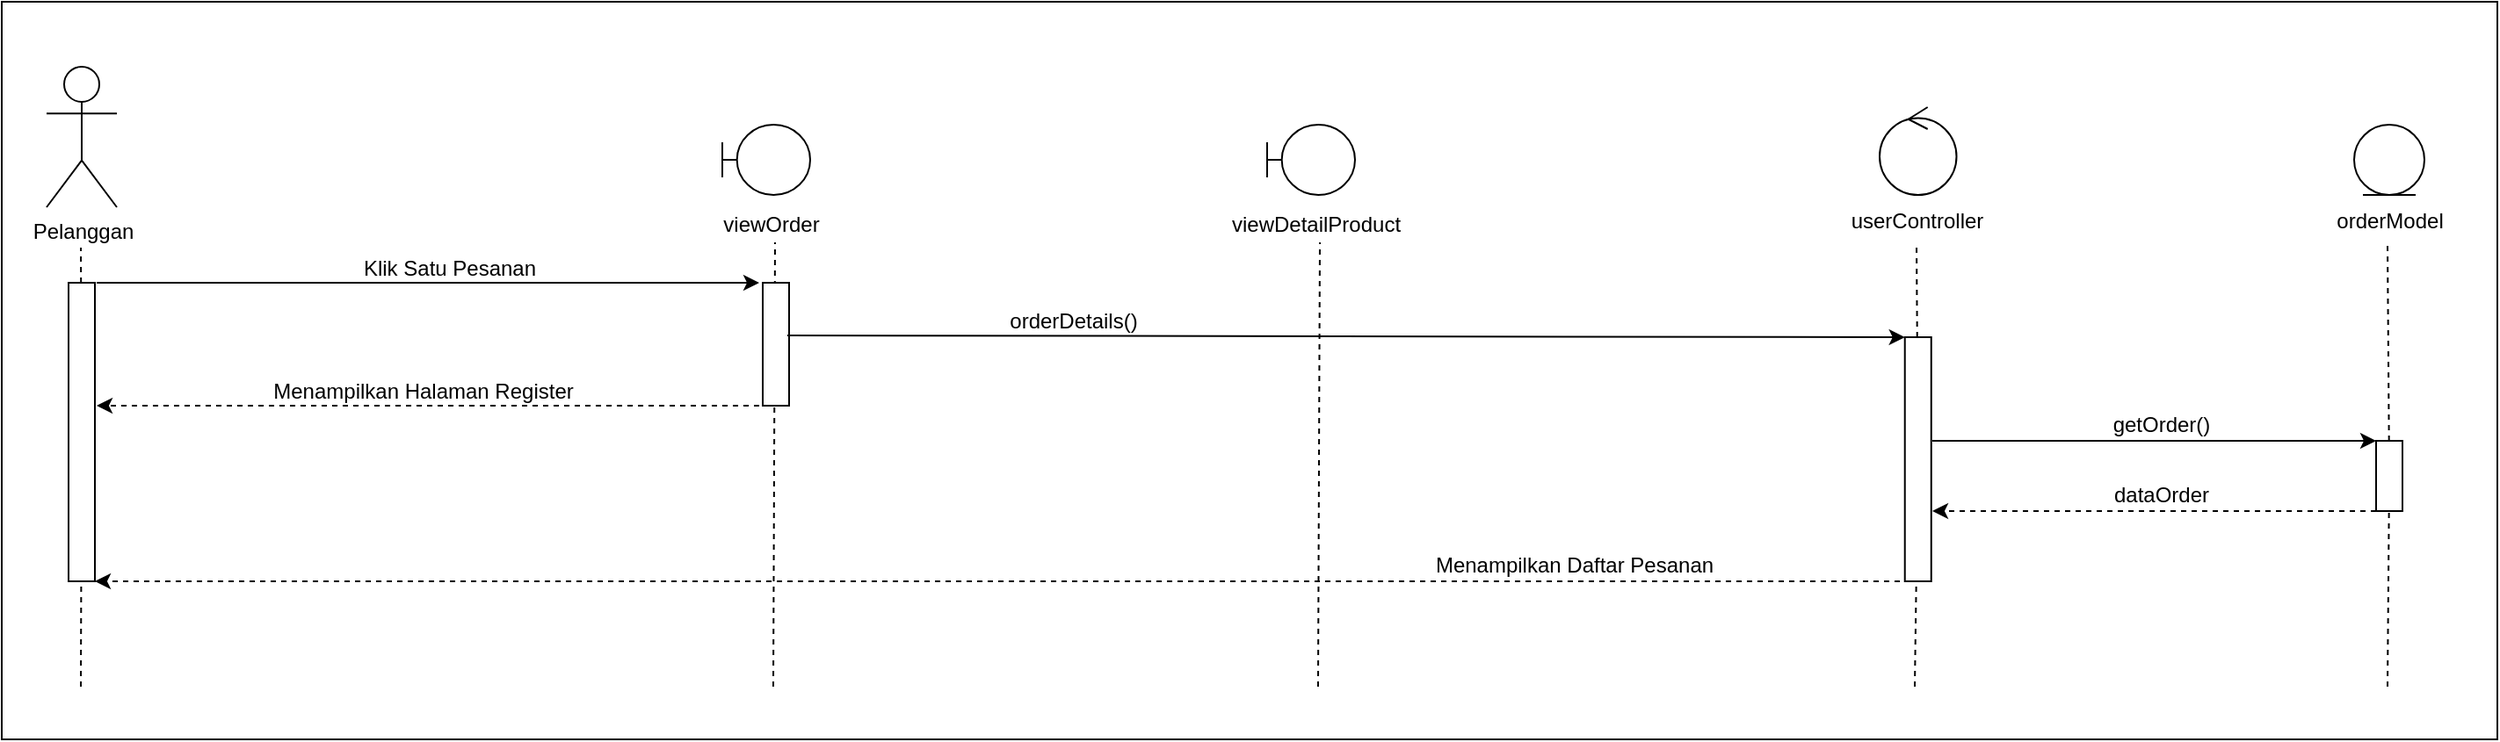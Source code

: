 <mxfile version="17.4.2" type="device"><diagram id="ycHASxVAqX1IPWtlhyvw" name="Page-1"><mxGraphModel dx="1673" dy="1008" grid="1" gridSize="10" guides="1" tooltips="1" connect="1" arrows="1" fold="1" page="1" pageScale="1" pageWidth="850" pageHeight="1100" math="0" shadow="0"><root><mxCell id="0"/><mxCell id="1" parent="0"/><mxCell id="bEBdjWnq-rKcHBkiSulU-42" value="" style="rounded=0;whiteSpace=wrap;html=1;" vertex="1" parent="1"><mxGeometry x="160" y="90" width="1420" height="420" as="geometry"/></mxCell><mxCell id="bEBdjWnq-rKcHBkiSulU-2" value="Pelanggan" style="shape=umlActor;verticalLabelPosition=bottom;verticalAlign=top;html=1;outlineConnect=0;" vertex="1" parent="1"><mxGeometry x="185.5" y="127" width="40" height="80" as="geometry"/></mxCell><mxCell id="bEBdjWnq-rKcHBkiSulU-3" value="" style="endArrow=none;dashed=1;html=1;rounded=0;startArrow=none;" edge="1" parent="1" source="bEBdjWnq-rKcHBkiSulU-4"><mxGeometry width="50" height="50" relative="1" as="geometry"><mxPoint x="205" y="640" as="sourcePoint"/><mxPoint x="205" y="230" as="targetPoint"/></mxGeometry></mxCell><mxCell id="bEBdjWnq-rKcHBkiSulU-4" value="" style="rounded=0;whiteSpace=wrap;html=1;" vertex="1" parent="1"><mxGeometry x="198" y="250" width="15" height="170" as="geometry"/></mxCell><mxCell id="bEBdjWnq-rKcHBkiSulU-5" value="" style="endArrow=none;dashed=1;html=1;rounded=0;" edge="1" parent="1" target="bEBdjWnq-rKcHBkiSulU-4"><mxGeometry width="50" height="50" relative="1" as="geometry"><mxPoint x="205" y="480" as="sourcePoint"/><mxPoint x="205" y="230" as="targetPoint"/></mxGeometry></mxCell><mxCell id="bEBdjWnq-rKcHBkiSulU-6" value="" style="shape=umlBoundary;whiteSpace=wrap;html=1;" vertex="1" parent="1"><mxGeometry x="570" y="160" width="50" height="40" as="geometry"/></mxCell><mxCell id="bEBdjWnq-rKcHBkiSulU-7" value="" style="endArrow=none;dashed=1;html=1;rounded=0;startArrow=none;" edge="1" parent="1"><mxGeometry width="50" height="50" relative="1" as="geometry"><mxPoint x="599" y="480" as="sourcePoint"/><mxPoint x="600" y="227" as="targetPoint"/></mxGeometry></mxCell><mxCell id="bEBdjWnq-rKcHBkiSulU-8" value="" style="rounded=0;whiteSpace=wrap;html=1;" vertex="1" parent="1"><mxGeometry x="593" y="250" width="15" height="70" as="geometry"/></mxCell><mxCell id="bEBdjWnq-rKcHBkiSulU-9" value="" style="ellipse;shape=umlControl;whiteSpace=wrap;html=1;" vertex="1" parent="1"><mxGeometry x="1228.5" y="150" width="43.75" height="50" as="geometry"/></mxCell><mxCell id="bEBdjWnq-rKcHBkiSulU-10" value="" style="endArrow=none;dashed=1;html=1;rounded=0;startArrow=none;" edge="1" parent="1" source="bEBdjWnq-rKcHBkiSulU-30"><mxGeometry width="50" height="50" relative="1" as="geometry"><mxPoint x="1249.5" y="680" as="sourcePoint"/><mxPoint x="1249.5" y="227" as="targetPoint"/></mxGeometry></mxCell><mxCell id="bEBdjWnq-rKcHBkiSulU-11" value="" style="shape=umlLifeline;participant=umlEntity;perimeter=lifelinePerimeter;whiteSpace=wrap;html=1;container=1;collapsible=0;recursiveResize=0;verticalAlign=top;spacingTop=36;outlineConnect=0;" vertex="1" parent="1"><mxGeometry x="1498.5" y="160" width="40" height="40" as="geometry"/></mxCell><mxCell id="bEBdjWnq-rKcHBkiSulU-12" value="" style="endArrow=none;dashed=1;html=1;rounded=0;startArrow=none;" edge="1" parent="1" source="bEBdjWnq-rKcHBkiSulU-13"><mxGeometry width="50" height="50" relative="1" as="geometry"><mxPoint x="1517.5" y="641.5" as="sourcePoint"/><mxPoint x="1517.5" y="228.5" as="targetPoint"/></mxGeometry></mxCell><mxCell id="bEBdjWnq-rKcHBkiSulU-13" value="" style="rounded=0;whiteSpace=wrap;html=1;" vertex="1" parent="1"><mxGeometry x="1511" y="340" width="15" height="40" as="geometry"/></mxCell><mxCell id="bEBdjWnq-rKcHBkiSulU-14" value="" style="endArrow=none;dashed=1;html=1;rounded=0;startArrow=none;" edge="1" parent="1" target="bEBdjWnq-rKcHBkiSulU-13"><mxGeometry width="50" height="50" relative="1" as="geometry"><mxPoint x="1517.5" y="480" as="sourcePoint"/><mxPoint x="1517.5" y="228.5" as="targetPoint"/></mxGeometry></mxCell><mxCell id="bEBdjWnq-rKcHBkiSulU-15" value="" style="endArrow=classic;html=1;rounded=0;exitX=1;exitY=0;exitDx=0;exitDy=0;" edge="1" parent="1"><mxGeometry width="50" height="50" relative="1" as="geometry"><mxPoint x="214" y="250.0" as="sourcePoint"/><mxPoint x="591" y="250" as="targetPoint"/></mxGeometry></mxCell><mxCell id="bEBdjWnq-rKcHBkiSulU-16" value="" style="endArrow=classic;html=1;rounded=0;exitX=1;exitY=0;exitDx=0;exitDy=0;dashed=1;" edge="1" parent="1"><mxGeometry width="50" height="50" relative="1" as="geometry"><mxPoint x="591" y="320" as="sourcePoint"/><mxPoint x="214" y="320.0" as="targetPoint"/></mxGeometry></mxCell><mxCell id="bEBdjWnq-rKcHBkiSulU-17" value="" style="endArrow=classic;html=1;rounded=0;" edge="1" parent="1"><mxGeometry width="50" height="50" relative="1" as="geometry"><mxPoint x="1258.5" y="340" as="sourcePoint"/><mxPoint x="1511" y="340" as="targetPoint"/></mxGeometry></mxCell><mxCell id="bEBdjWnq-rKcHBkiSulU-18" value="" style="endArrow=classic;html=1;rounded=0;dashed=1;" edge="1" parent="1"><mxGeometry width="50" height="50" relative="1" as="geometry"><mxPoint x="1511" y="380" as="sourcePoint"/><mxPoint x="1258.5" y="380" as="targetPoint"/></mxGeometry></mxCell><mxCell id="bEBdjWnq-rKcHBkiSulU-19" value="viewOrder" style="text;html=1;strokeColor=none;fillColor=none;align=center;verticalAlign=middle;whiteSpace=wrap;rounded=0;" vertex="1" parent="1"><mxGeometry x="568" y="202" width="60" height="30" as="geometry"/></mxCell><mxCell id="bEBdjWnq-rKcHBkiSulU-20" value="userController" style="text;html=1;strokeColor=none;fillColor=none;align=center;verticalAlign=middle;whiteSpace=wrap;rounded=0;" vertex="1" parent="1"><mxGeometry x="1220" y="200" width="60" height="30" as="geometry"/></mxCell><mxCell id="bEBdjWnq-rKcHBkiSulU-21" value="orderModel" style="text;html=1;strokeColor=none;fillColor=none;align=center;verticalAlign=middle;whiteSpace=wrap;rounded=0;" vertex="1" parent="1"><mxGeometry x="1488.5" y="200" width="60" height="30" as="geometry"/></mxCell><mxCell id="bEBdjWnq-rKcHBkiSulU-22" value="Klik Satu Pesanan" style="text;html=1;strokeColor=none;fillColor=none;align=center;verticalAlign=middle;whiteSpace=wrap;rounded=0;" vertex="1" parent="1"><mxGeometry x="350" y="227" width="130" height="30" as="geometry"/></mxCell><mxCell id="bEBdjWnq-rKcHBkiSulU-23" value="Menampilkan Halaman Register" style="text;html=1;strokeColor=none;fillColor=none;align=center;verticalAlign=middle;whiteSpace=wrap;rounded=0;" vertex="1" parent="1"><mxGeometry x="310" y="297" width="180" height="30" as="geometry"/></mxCell><mxCell id="bEBdjWnq-rKcHBkiSulU-24" value="getOrder()" style="text;html=1;strokeColor=none;fillColor=none;align=center;verticalAlign=middle;whiteSpace=wrap;rounded=0;" vertex="1" parent="1"><mxGeometry x="1338.5" y="316" width="100" height="30" as="geometry"/></mxCell><mxCell id="bEBdjWnq-rKcHBkiSulU-25" value="dataOrder" style="text;html=1;strokeColor=none;fillColor=none;align=center;verticalAlign=middle;whiteSpace=wrap;rounded=0;" vertex="1" parent="1"><mxGeometry x="1338.5" y="356" width="100" height="30" as="geometry"/></mxCell><mxCell id="bEBdjWnq-rKcHBkiSulU-30" value="" style="rounded=0;whiteSpace=wrap;html=1;" vertex="1" parent="1"><mxGeometry x="1242.87" y="281" width="15" height="139" as="geometry"/></mxCell><mxCell id="bEBdjWnq-rKcHBkiSulU-31" value="" style="endArrow=none;dashed=1;html=1;rounded=0;startArrow=none;" edge="1" parent="1" target="bEBdjWnq-rKcHBkiSulU-30"><mxGeometry width="50" height="50" relative="1" as="geometry"><mxPoint x="1248.5" y="480" as="sourcePoint"/><mxPoint x="1249.5" y="227" as="targetPoint"/></mxGeometry></mxCell><mxCell id="bEBdjWnq-rKcHBkiSulU-32" value="" style="endArrow=classic;html=1;rounded=0;exitX=1;exitY=0;exitDx=0;exitDy=0;entryX=0;entryY=0;entryDx=0;entryDy=0;" edge="1" parent="1" target="bEBdjWnq-rKcHBkiSulU-30"><mxGeometry width="50" height="50" relative="1" as="geometry"><mxPoint x="607" y="280.0" as="sourcePoint"/><mxPoint x="984" y="280" as="targetPoint"/></mxGeometry></mxCell><mxCell id="bEBdjWnq-rKcHBkiSulU-33" value="orderDetails()" style="text;html=1;strokeColor=none;fillColor=none;align=center;verticalAlign=middle;whiteSpace=wrap;rounded=0;" vertex="1" parent="1"><mxGeometry x="720" y="257" width="100" height="30" as="geometry"/></mxCell><mxCell id="bEBdjWnq-rKcHBkiSulU-36" value="" style="endArrow=classic;html=1;rounded=0;dashed=1;entryX=1;entryY=1;entryDx=0;entryDy=0;" edge="1" parent="1" target="bEBdjWnq-rKcHBkiSulU-4"><mxGeometry width="50" height="50" relative="1" as="geometry"><mxPoint x="1240" y="420" as="sourcePoint"/><mxPoint x="564" y="420" as="targetPoint"/></mxGeometry></mxCell><mxCell id="bEBdjWnq-rKcHBkiSulU-37" value="Menampilkan Daftar Pesanan" style="text;html=1;strokeColor=none;fillColor=none;align=center;verticalAlign=middle;whiteSpace=wrap;rounded=0;" vertex="1" parent="1"><mxGeometry x="960" y="396" width="190" height="30" as="geometry"/></mxCell><mxCell id="bEBdjWnq-rKcHBkiSulU-38" value="" style="shape=umlBoundary;whiteSpace=wrap;html=1;" vertex="1" parent="1"><mxGeometry x="880" y="160" width="50" height="40" as="geometry"/></mxCell><mxCell id="bEBdjWnq-rKcHBkiSulU-39" value="" style="endArrow=none;dashed=1;html=1;rounded=0;startArrow=none;" edge="1" parent="1"><mxGeometry x="903" y="250" width="50" height="50" relative="1" as="geometry"><mxPoint x="909" y="480" as="sourcePoint"/><mxPoint x="910" y="227" as="targetPoint"/></mxGeometry></mxCell><mxCell id="bEBdjWnq-rKcHBkiSulU-41" value="viewDetailProduct" style="text;html=1;strokeColor=none;fillColor=none;align=center;verticalAlign=middle;whiteSpace=wrap;rounded=0;" vertex="1" parent="1"><mxGeometry x="878" y="202" width="60" height="30" as="geometry"/></mxCell></root></mxGraphModel></diagram></mxfile>